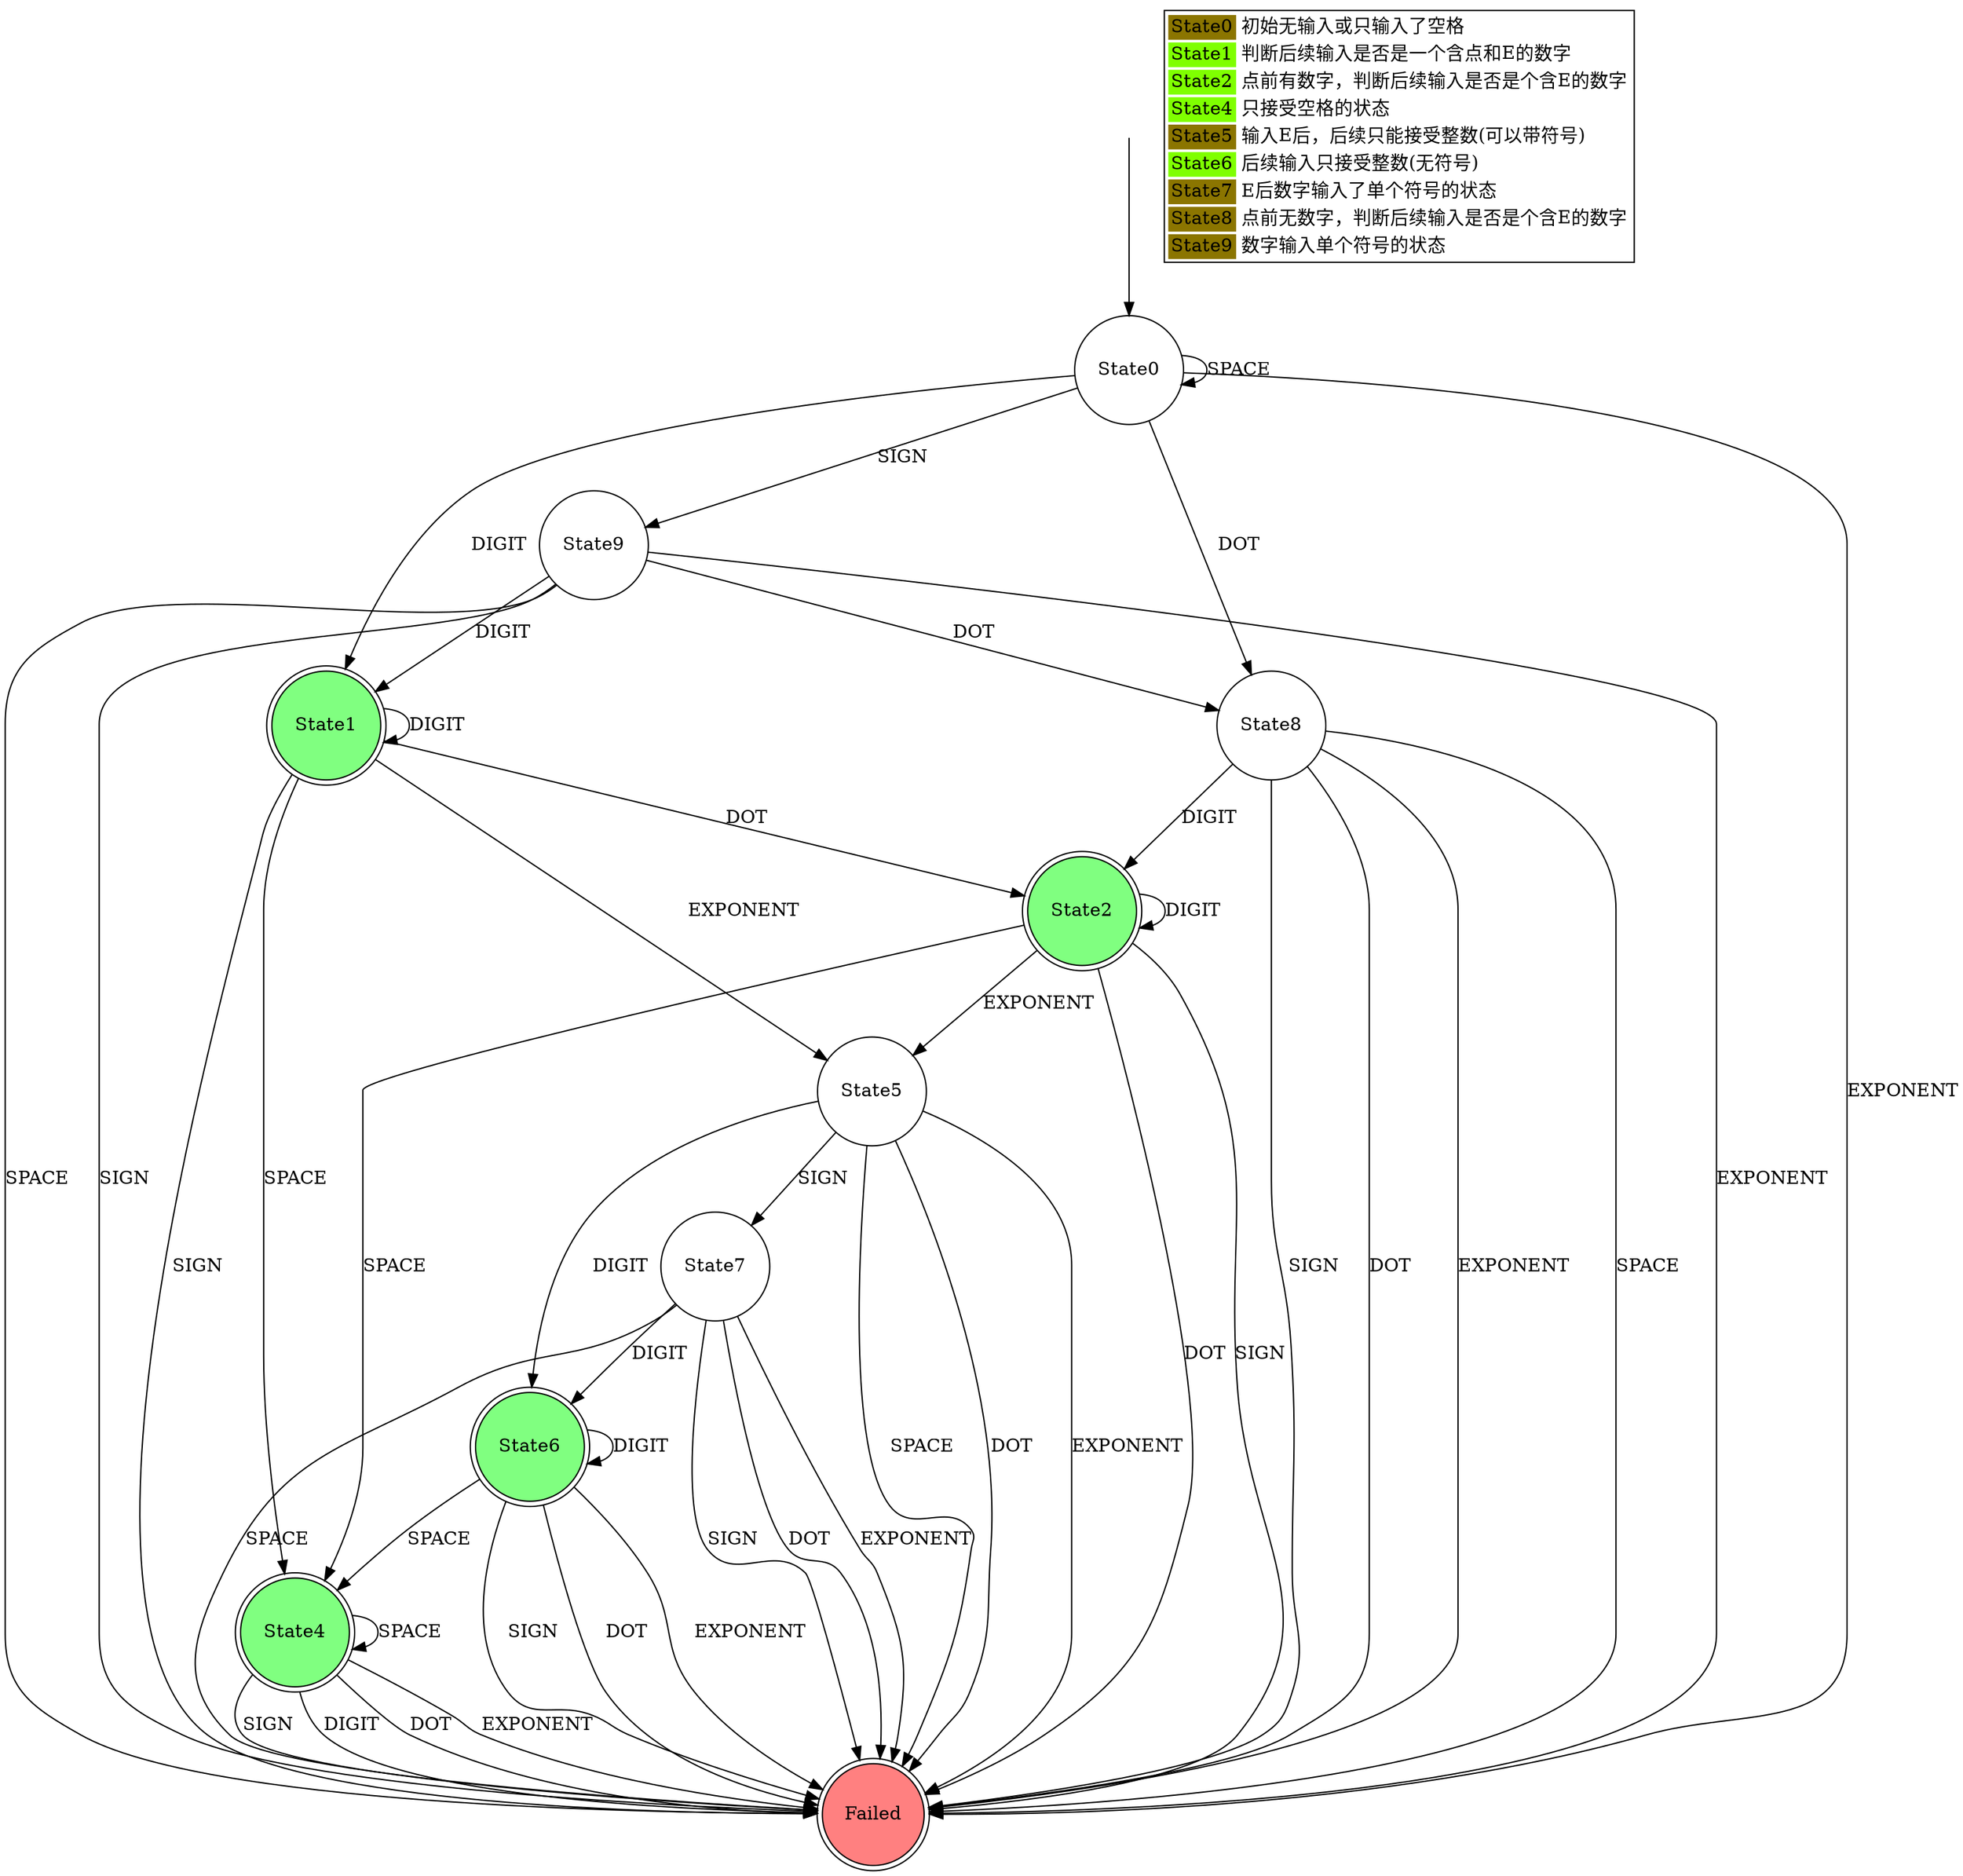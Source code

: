 digraph fsm {
    START [label = "", fixedsize = "false", width = 0, height = 0, shape = none]
    START -> S0

    S0 -> S0 [label = "SPACE"]
    S0 -> S9 [label = "SIGN"]
    S0 -> S1 [label = "DIGIT"]
    S0 -> S8 [label = "DOT"]
    S0 -> Sf [label = "EXPONENT"]

    S1 -> S4 [label = "SPACE"]
    S1 -> Sf [label = "SIGN"]
    S1 -> S1 [label = "DIGIT"]
    S1 -> S2 [label = "DOT"]
    S1 -> S5 [label = "EXPONENT"]

    S2 -> S4 [label = "SPACE"]
    S2 -> Sf [label = "SIGN"]
    S2 -> S2 [label = "DIGIT"]
    S2 -> Sf [label = "DOT"]
    S2 -> S5 [label = "EXPONENT"]

    S4 -> S4 [label = "SPACE"]
    S4 -> Sf [label = "SIGN"]
    S4 -> Sf [label = "DIGIT"]
    S4 -> Sf [label = "DOT"]
    S4 -> Sf [label = "EXPONENT"]

    S5 -> Sf [label = "SPACE"]
    S5 -> S7 [label = "SIGN"]
    S5 -> S6 [label = "DIGIT"]
    S5 -> Sf [label = "DOT"]
    S5 -> Sf [label = "EXPONENT"]

    S6 -> S4 [label = "SPACE"]
    S6 -> Sf [label = "SIGN"]
    S6 -> S6 [label = "DIGIT"]
    S6 -> Sf [label = "DOT"]
    S6 -> Sf [label = "EXPONENT"]

    S7 -> Sf [label = "SPACE"]
    S7 -> Sf [label = "SIGN"]
    S7 -> S6 [label = "DIGIT"]
    S7 -> Sf [label = "DOT"]
    S7 -> Sf [label = "EXPONENT"]

    S8 -> Sf [label = "SPACE"]
    S8 -> Sf [label = "SIGN"]
    S8 -> S2 [label = "DIGIT"]
    S8 -> Sf [label = "DOT"]
    S8 -> Sf [label = "EXPONENT"]

    S9 -> Sf [label = "SPACE"]
    S9 -> Sf [label = "SIGN"]
    S9 -> S1 [label = "DIGIT"]
    S9 -> S8 [label = "DOT"]
    S9 -> Sf [label = "EXPONENT"]


    comment [label=<
        <TABLE ALIGN="LEFT">
            <TR>
                <TD BORDER="0" BGCOLOR="gold4">State0</TD>
                <TD BORDER="0" ALIGN="LEFT">初始无输入或只输入了空格</TD>
            </TR>
            <TR>
                <TD BORDER="0" BGCOLOR="chartreuse">State1</TD>
                <TD BORDER="0" ALIGN="LEFT">判断后续输入是否是一个含点和E的数字</TD>
            </TR>
            <TR>
                <TD BORDER="0" BGCOLOR="chartreuse">State2</TD>
                <TD BORDER="0" ALIGN="LEFT">点前有数字，判断后续输入是否是个含E的数字</TD>
            </TR>
            <TR>
                <TD BORDER="0" BGCOLOR="chartreuse">State4</TD>
                <TD BORDER="0" ALIGN="LEFT">只接受空格的状态</TD>
            </TR>
            <TR>
                <TD BORDER="0" BGCOLOR="gold4">State5</TD>
                <TD BORDER="0" ALIGN="LEFT">输入E后，后续只能接受整数(可以带符号)</TD>
            </TR>
            <TR>
                <TD BORDER="0" BGCOLOR="chartreuse">State6</TD>
                <TD BORDER="0" ALIGN="LEFT">后续输入只接受整数(无符号)</TD>
            </TR>
            <TR>
                <TD BORDER="0" BGCOLOR="gold4">State7</TD>
                <TD BORDER="0" ALIGN="LEFT">E后数字输入了单个符号的状态</TD>
            </TR>
            <TR>
                <TD BORDER="0" BGCOLOR="gold4">State8</TD>
                <TD BORDER="0" ALIGN="LEFT">点前无数字，判断后续输入是否是个含E的数字</TD>
            </TR>
            <TR>
                <TD BORDER="0" BGCOLOR="gold4">State9</TD>
                <TD BORDER="0" ALIGN="LEFT">数字输入单个符号的状态</TD>
            </TR>
        </TABLE>
    >, shape = none ];

    S0 [shape = circle, label = "State0" ]
    S1 [shape = doublecircle, label = "State1" fillcolor = "#80FF80" style = filled]
    S2 [shape = doublecircle, label = "State2" fillcolor = "#80FF80" style = filled]
    S4 [shape = doublecircle, label = "State4" fillcolor = "#80FF80" style = filled]
    S5 [shape = circle, label = "State5" ]
    S6 [shape = doublecircle, label = "State6" fillcolor = "#80FF80" style = filled]
    S7 [shape = circle, label = "State7" ]
    S8 [shape = circle, label = "State8" ]
    S9 [shape = circle, label = "State9" ]
    Sf [shape = doublecircle, label = "Failed", fillcolor = "#FF8080", style = filled ]
}
